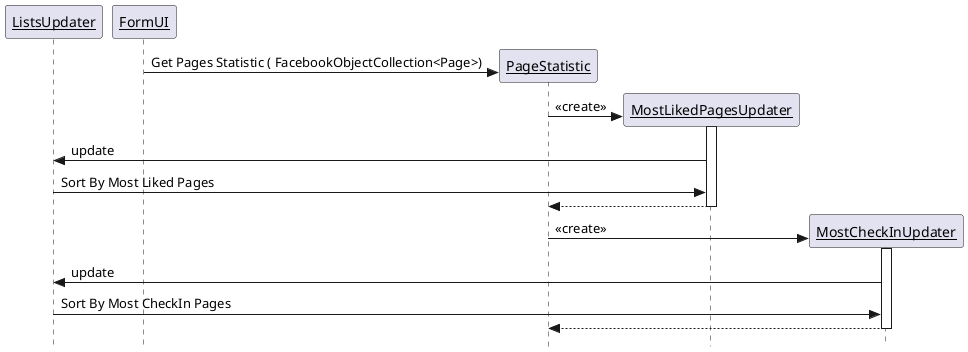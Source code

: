 @startuml
participant FormUI order 10
skinparam style strictuml
skinparam sequenceParticipant underline
 

create PageStatistic order 20 

FormUI -> PageStatistic : Get Pages Statistic ( FacebookObjectCollection<Page>)

create MostLikedPagesUpdater order 20 
PageStatistic -> MostLikedPagesUpdater: <<create>>

activate MostLikedPagesUpdater
MostLikedPagesUpdater-> ListsUpdater: update
ListsUpdater-> MostLikedPagesUpdater : Sort By Most Liked Pages
return

create MostCheckInUpdaterorder 20 
PageStatistic -> MostCheckInUpdater: <<create>>

activate MostCheckInUpdater
MostCheckInUpdater-> ListsUpdater: update
ListsUpdater-> MostCheckInUpdater: Sort By Most CheckIn Pages
return


@enduml